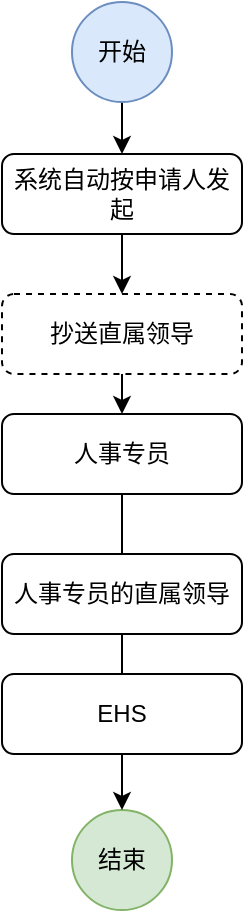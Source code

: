 <mxfile version="21.3.7" type="github">
  <diagram id="C5RBs43oDa-KdzZeNtuy" name="Page-1">
    <mxGraphModel dx="739" dy="470" grid="1" gridSize="10" guides="1" tooltips="1" connect="1" arrows="1" fold="1" page="1" pageScale="1" pageWidth="827" pageHeight="1169" math="0" shadow="0">
      <root>
        <mxCell id="WIyWlLk6GJQsqaUBKTNV-0" />
        <mxCell id="WIyWlLk6GJQsqaUBKTNV-1" parent="WIyWlLk6GJQsqaUBKTNV-0" />
        <mxCell id="QEZMYxp8xi3YIXMDIiMm-0" style="edgeStyle=orthogonalEdgeStyle;rounded=0;orthogonalLoop=1;jettySize=auto;html=1;exitX=0.5;exitY=1;exitDx=0;exitDy=0;entryX=0.5;entryY=0;entryDx=0;entryDy=0;" parent="WIyWlLk6GJQsqaUBKTNV-1" source="QEZMYxp8xi3YIXMDIiMm-1" target="QEZMYxp8xi3YIXMDIiMm-6" edge="1">
          <mxGeometry relative="1" as="geometry" />
        </mxCell>
        <mxCell id="QEZMYxp8xi3YIXMDIiMm-1" value="系统自动按申请人发起" style="rounded=1;whiteSpace=wrap;html=1;fontSize=12;glass=0;strokeWidth=1;shadow=0;" parent="WIyWlLk6GJQsqaUBKTNV-1" vertex="1">
          <mxGeometry x="160" y="180" width="120" height="40" as="geometry" />
        </mxCell>
        <mxCell id="QEZMYxp8xi3YIXMDIiMm-2" style="edgeStyle=orthogonalEdgeStyle;rounded=0;orthogonalLoop=1;jettySize=auto;html=1;exitX=0.5;exitY=1;exitDx=0;exitDy=0;entryX=0.5;entryY=0;entryDx=0;entryDy=0;" parent="WIyWlLk6GJQsqaUBKTNV-1" source="QEZMYxp8xi3YIXMDIiMm-3" target="QEZMYxp8xi3YIXMDIiMm-1" edge="1">
          <mxGeometry relative="1" as="geometry" />
        </mxCell>
        <mxCell id="QEZMYxp8xi3YIXMDIiMm-3" value="开始" style="ellipse;whiteSpace=wrap;html=1;aspect=fixed;fillColor=#dae8fc;strokeColor=#6c8ebf;" parent="WIyWlLk6GJQsqaUBKTNV-1" vertex="1">
          <mxGeometry x="195" y="104" width="50" height="50" as="geometry" />
        </mxCell>
        <mxCell id="QEZMYxp8xi3YIXMDIiMm-4" value="结束" style="ellipse;whiteSpace=wrap;html=1;aspect=fixed;fillColor=#d5e8d4;strokeColor=#82b366;" parent="WIyWlLk6GJQsqaUBKTNV-1" vertex="1">
          <mxGeometry x="195" y="508" width="50" height="50" as="geometry" />
        </mxCell>
        <mxCell id="QEZMYxp8xi3YIXMDIiMm-5" style="edgeStyle=orthogonalEdgeStyle;rounded=0;orthogonalLoop=1;jettySize=auto;html=1;exitX=0.5;exitY=1;exitDx=0;exitDy=0;entryX=0.5;entryY=0;entryDx=0;entryDy=0;" parent="WIyWlLk6GJQsqaUBKTNV-1" source="QEZMYxp8xi3YIXMDIiMm-14" target="QEZMYxp8xi3YIXMDIiMm-4" edge="1">
          <mxGeometry relative="1" as="geometry" />
        </mxCell>
        <mxCell id="QEZMYxp8xi3YIXMDIiMm-6" value="抄送直属领导" style="rounded=1;whiteSpace=wrap;html=1;fontSize=12;glass=0;strokeWidth=1;shadow=0;dashed=1;" parent="WIyWlLk6GJQsqaUBKTNV-1" vertex="1">
          <mxGeometry x="160" y="250" width="120" height="40" as="geometry" />
        </mxCell>
        <mxCell id="QEZMYxp8xi3YIXMDIiMm-15" value="" style="edgeStyle=orthogonalEdgeStyle;rounded=0;orthogonalLoop=1;jettySize=auto;html=1;exitX=0.5;exitY=1;exitDx=0;exitDy=0;entryX=0.5;entryY=0;entryDx=0;entryDy=0;" parent="WIyWlLk6GJQsqaUBKTNV-1" source="QEZMYxp8xi3YIXMDIiMm-6" target="QEZMYxp8xi3YIXMDIiMm-14" edge="1">
          <mxGeometry relative="1" as="geometry">
            <mxPoint x="220" y="290" as="sourcePoint" />
            <mxPoint x="220" y="458" as="targetPoint" />
          </mxGeometry>
        </mxCell>
        <mxCell id="QEZMYxp8xi3YIXMDIiMm-14" value="人事专员" style="rounded=1;whiteSpace=wrap;html=1;fontSize=12;glass=0;strokeWidth=1;shadow=0;" parent="WIyWlLk6GJQsqaUBKTNV-1" vertex="1">
          <mxGeometry x="160" y="310" width="120" height="40" as="geometry" />
        </mxCell>
        <mxCell id="QEZMYxp8xi3YIXMDIiMm-16" value="人事专员的直属领导" style="rounded=1;whiteSpace=wrap;html=1;fontSize=12;glass=0;strokeWidth=1;shadow=0;" parent="WIyWlLk6GJQsqaUBKTNV-1" vertex="1">
          <mxGeometry x="160" y="380" width="120" height="40" as="geometry" />
        </mxCell>
        <mxCell id="QEZMYxp8xi3YIXMDIiMm-17" value="EHS" style="rounded=1;whiteSpace=wrap;html=1;fontSize=12;glass=0;strokeWidth=1;shadow=0;" parent="WIyWlLk6GJQsqaUBKTNV-1" vertex="1">
          <mxGeometry x="160" y="440" width="120" height="40" as="geometry" />
        </mxCell>
      </root>
    </mxGraphModel>
  </diagram>
</mxfile>
